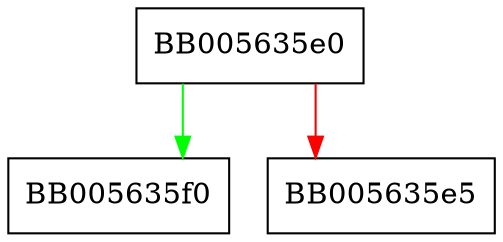 digraph cms_si_cb {
  node [shape="box"];
  graph [splines=ortho];
  BB005635e0 -> BB005635f0 [color="green"];
  BB005635e0 -> BB005635e5 [color="red"];
}